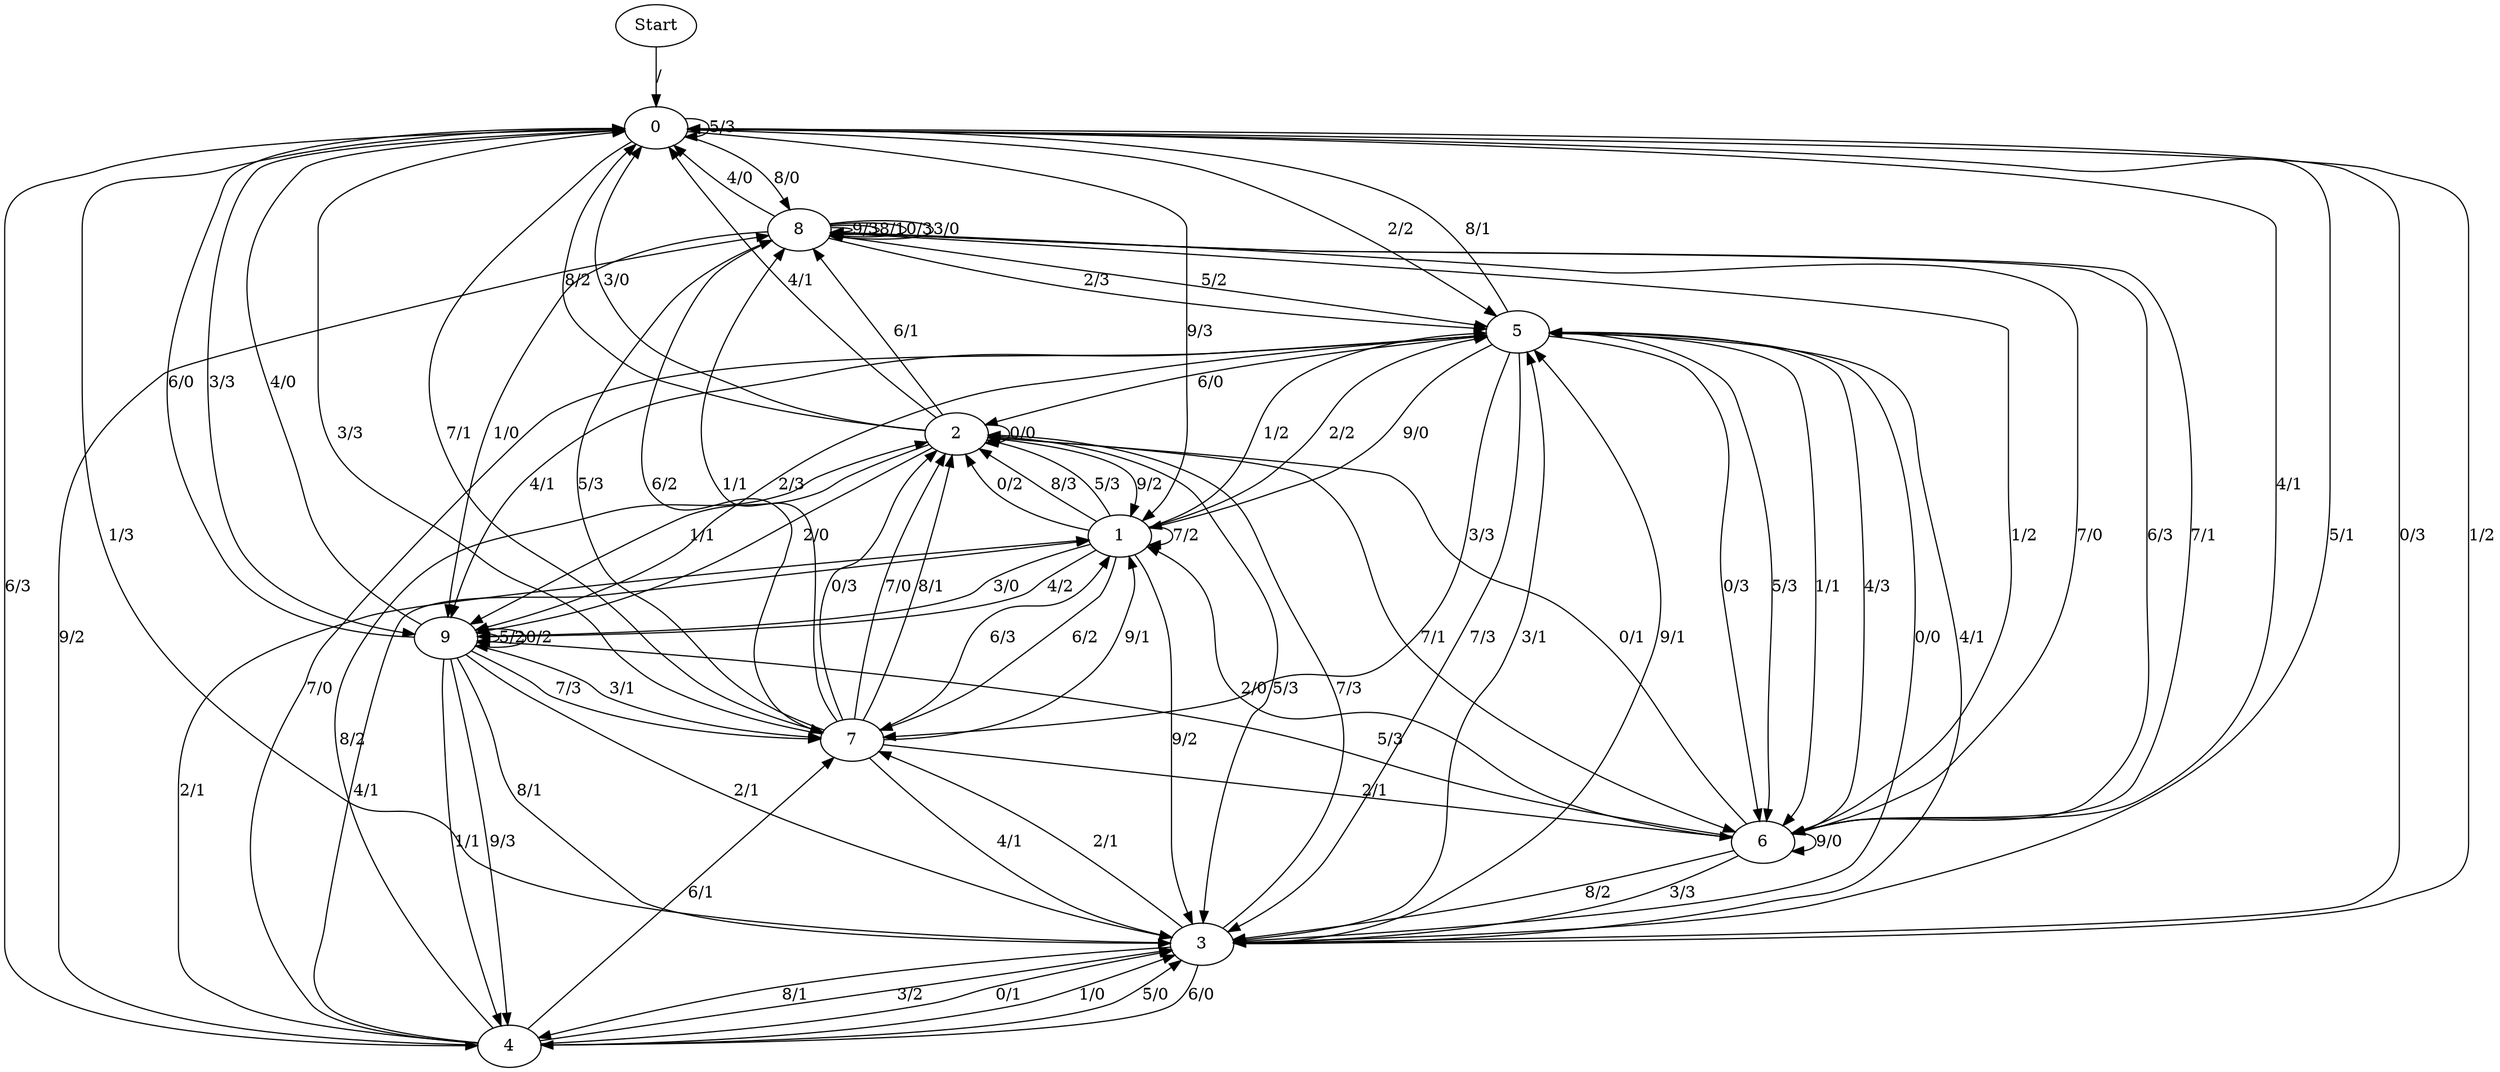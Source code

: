 digraph {
	Start -> 0 [label="/"]
	0 -> 8 [label="8/0"]
	0 -> 4 [label="6/3"]
	0 -> 0 [label="5/3"]
	0 -> 9 [label="3/3"]
	0 -> 3 [label="0/3"]
	0 -> 6 [label="4/1"]
	0 -> 7 [label="7/1"]
	0 -> 1 [label="9/3"]
	0 -> 5 [label="2/2"]
	0 -> 3 [label="1/2"]
	6 -> 6 [label="9/0"]
	6 -> 8 [label="6/3"]
	6 -> 3 [label="8/2"]
	6 -> 9 [label="5/3"]
	6 -> 5 [label="4/3"]
	6 -> 8 [label="7/1"]
	6 -> 2 [label="0/1"]
	6 -> 3 [label="3/3"]
	6 -> 8 [label="1/2"]
	6 -> 1 [label="2/0"]
	8 -> 8 [label="9/3"]
	8 -> 0 [label="4/0"]
	8 -> 5 [label="5/2"]
	8 -> 8 [label="8/1"]
	8 -> 8 [label="0/3"]
	8 -> 7 [label="6/2"]
	8 -> 6 [label="7/0"]
	8 -> 9 [label="1/0"]
	8 -> 8 [label="3/0"]
	8 -> 5 [label="2/3"]
	7 -> 1 [label="9/1"]
	7 -> 0 [label="3/3"]
	7 -> 8 [label="5/3"]
	7 -> 8 [label="1/1"]
	7 -> 3 [label="4/1"]
	7 -> 1 [label="6/3"]
	7 -> 2 [label="0/3"]
	7 -> 2 [label="7/0"]
	7 -> 2 [label="8/1"]
	7 -> 6 [label="2/1"]
	2 -> 0 [label="3/0"]
	2 -> 9 [label="1/1"]
	2 -> 9 [label="2/0"]
	2 -> 0 [label="4/1"]
	2 -> 3 [label="5/3"]
	2 -> 6 [label="7/1"]
	2 -> 0 [label="8/2"]
	2 -> 1 [label="9/2"]
	2 -> 2 [label="0/0"]
	2 -> 8 [label="6/1"]
	4 -> 3 [label="3/2"]
	4 -> 2 [label="8/2"]
	4 -> 1 [label="2/1"]
	4 -> 8 [label="9/2"]
	4 -> 3 [label="0/1"]
	4 -> 3 [label="1/0"]
	4 -> 7 [label="6/1"]
	4 -> 5 [label="7/0"]
	4 -> 1 [label="4/1"]
	4 -> 3 [label="5/0"]
	1 -> 9 [label="3/0"]
	1 -> 2 [label="0/2"]
	1 -> 5 [label="1/2"]
	1 -> 2 [label="8/3"]
	1 -> 9 [label="4/2"]
	1 -> 7 [label="6/2"]
	1 -> 3 [label="9/2"]
	1 -> 2 [label="5/3"]
	1 -> 1 [label="7/2"]
	1 -> 5 [label="2/2"]
	9 -> 3 [label="8/1"]
	9 -> 0 [label="4/0"]
	9 -> 4 [label="1/1"]
	9 -> 9 [label="5/2"]
	9 -> 4 [label="9/3"]
	9 -> 3 [label="2/1"]
	9 -> 7 [label="7/3"]
	9 -> 9 [label="0/2"]
	9 -> 0 [label="6/0"]
	9 -> 7 [label="3/1"]
	3 -> 5 [label="3/1"]
	3 -> 4 [label="8/1"]
	3 -> 5 [label="9/1"]
	3 -> 0 [label="1/3"]
	3 -> 7 [label="2/1"]
	3 -> 5 [label="0/0"]
	3 -> 0 [label="5/1"]
	3 -> 4 [label="6/0"]
	3 -> 2 [label="7/3"]
	3 -> 5 [label="4/1"]
	5 -> 0 [label="8/1"]
	5 -> 3 [label="7/3"]
	5 -> 1 [label="9/0"]
	5 -> 2 [label="6/0"]
	5 -> 6 [label="0/3"]
	5 -> 6 [label="1/1"]
	5 -> 6 [label="5/3"]
	5 -> 7 [label="3/3"]
	5 -> 9 [label="4/1"]
	5 -> 9 [label="2/3"]
}
